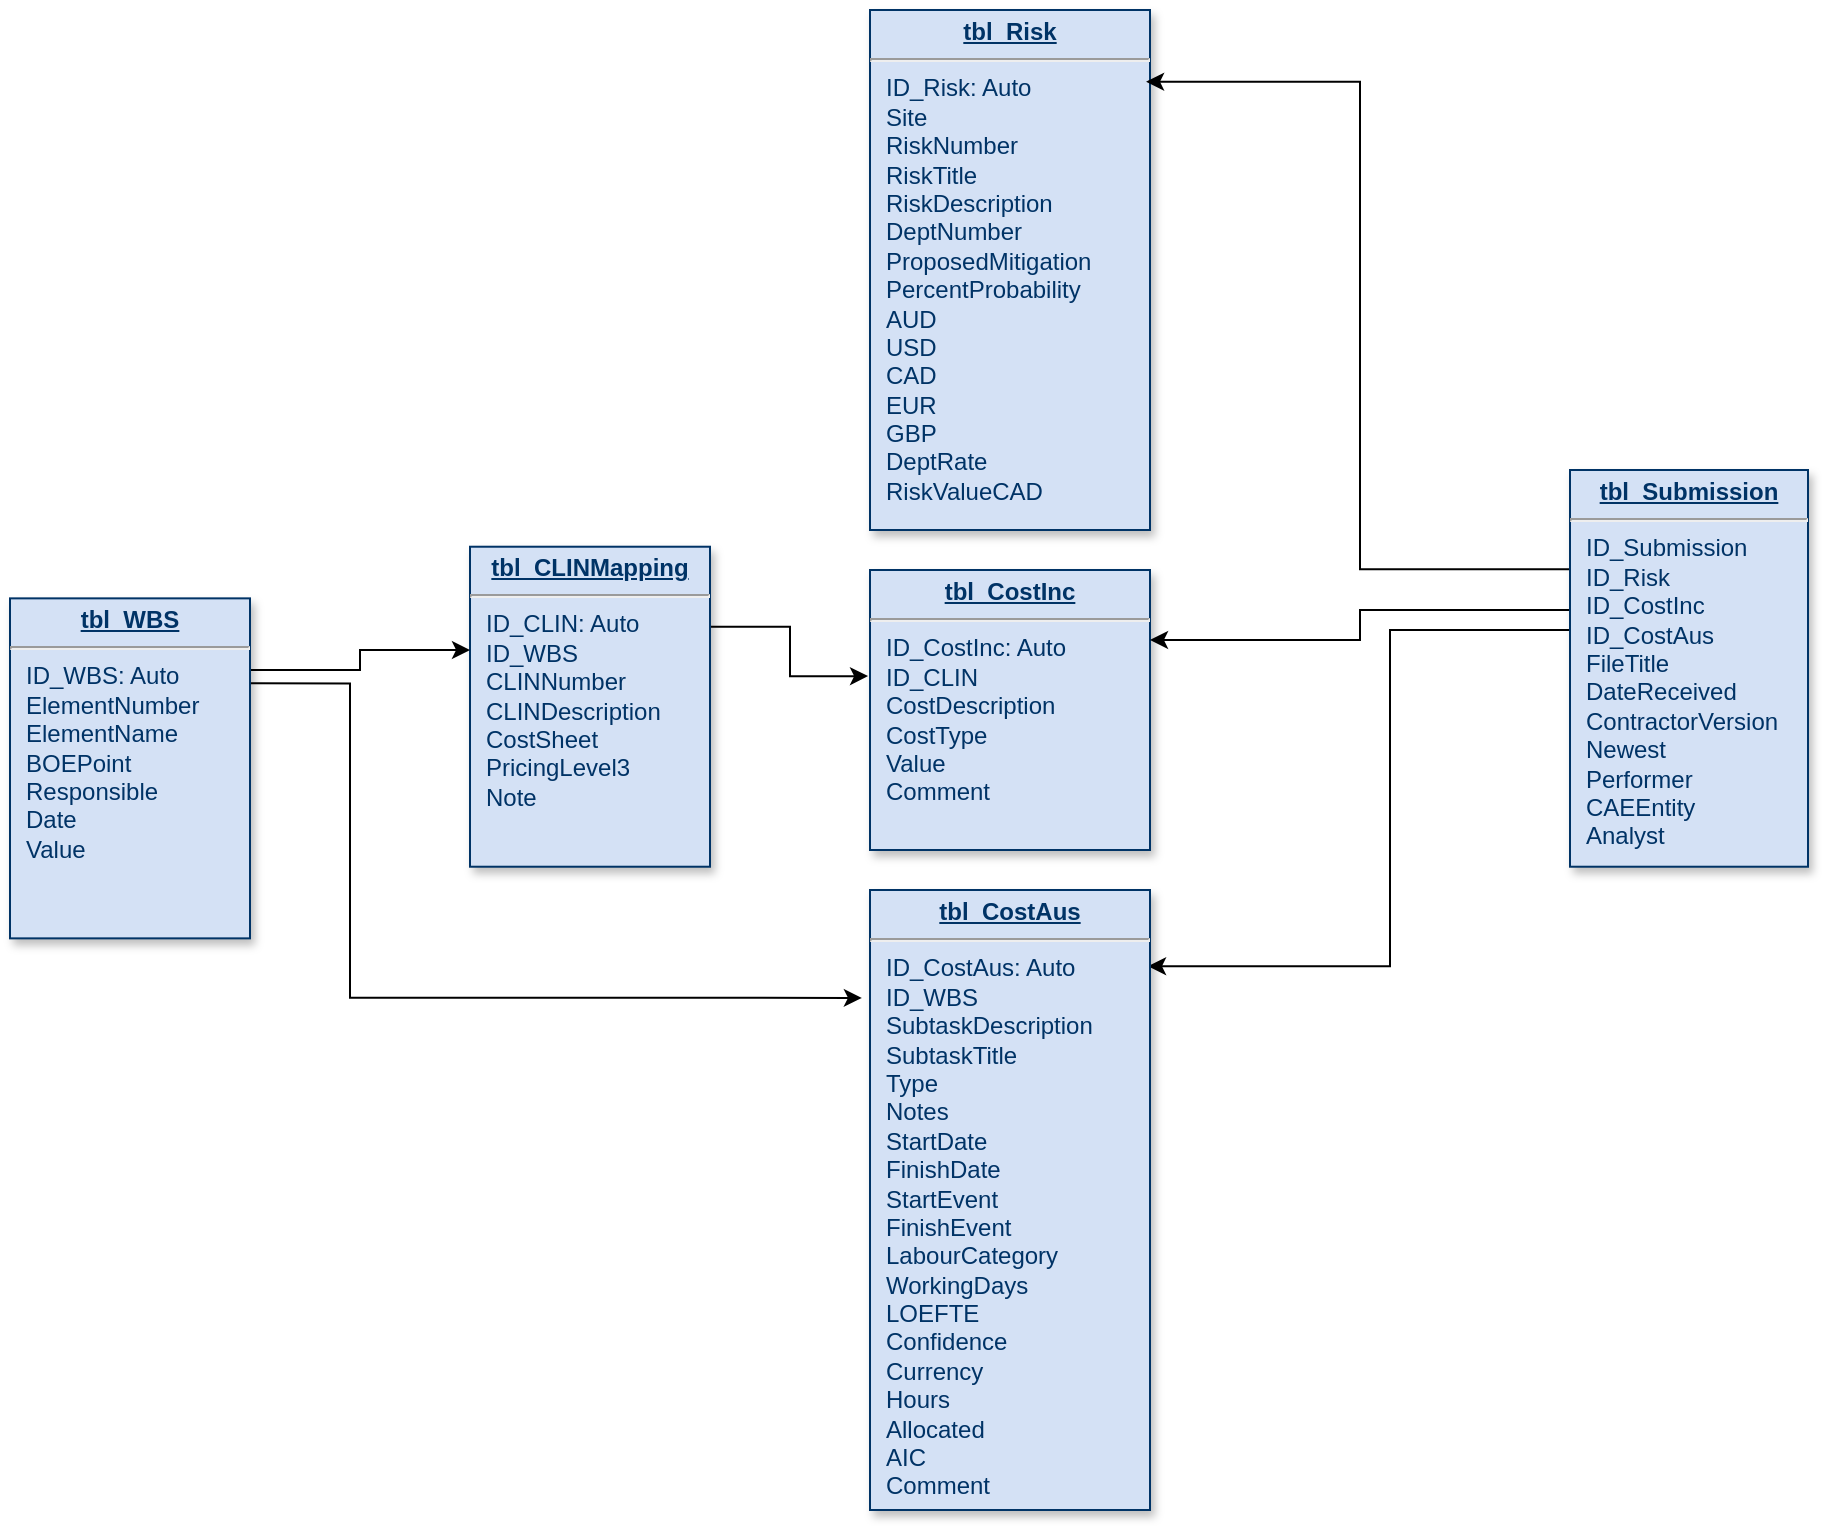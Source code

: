 <mxfile version="21.6.7" type="github">
  <diagram name="CostDB-2023-08-08" id="EjTqXlNqC3bHaNd3rxF9">
    <mxGraphModel dx="1674" dy="835" grid="1" gridSize="10" guides="1" tooltips="1" connect="1" arrows="1" fold="1" page="1" pageScale="1" pageWidth="826" pageHeight="1169" background="none" math="0" shadow="0">
      <root>
        <mxCell id="oqOHj5Rg51Nv-cS4W94h-0" />
        <mxCell id="oqOHj5Rg51Nv-cS4W94h-1" parent="oqOHj5Rg51Nv-cS4W94h-0" />
        <mxCell id="uiUQt0LX72RnAw_rBuuP-3" style="edgeStyle=orthogonalEdgeStyle;rounded=0;orthogonalLoop=1;jettySize=auto;html=1;exitX=1;exitY=0.25;exitDx=0;exitDy=0;entryX=-0.007;entryY=0.379;entryDx=0;entryDy=0;entryPerimeter=0;" edge="1" parent="oqOHj5Rg51Nv-cS4W94h-1" source="oqOHj5Rg51Nv-cS4W94h-3" target="oqOHj5Rg51Nv-cS4W94h-5">
          <mxGeometry relative="1" as="geometry" />
        </mxCell>
        <mxCell id="oqOHj5Rg51Nv-cS4W94h-3" value="&lt;p style=&quot;margin: 0px; margin-top: 4px; text-align: center; text-decoration: underline;&quot;&gt;&lt;strong&gt;tbl_CLINMapping&lt;/strong&gt;&lt;/p&gt;&lt;hr&gt;&lt;p style=&quot;margin: 0px; margin-left: 8px;&quot;&gt;ID_CLIN: Auto&lt;/p&gt;&lt;p style=&quot;margin: 0px; margin-left: 8px;&quot;&gt;ID_WBS&lt;/p&gt;&lt;p style=&quot;margin: 0px; margin-left: 8px;&quot;&gt;&lt;span style=&quot;background-color: initial;&quot;&gt;CLINNumber&lt;/span&gt;&lt;br&gt;&lt;/p&gt;&lt;p style=&quot;margin: 0px; margin-left: 8px;&quot;&gt;CLINDescription&lt;/p&gt;&lt;p style=&quot;margin: 0px; margin-left: 8px;&quot;&gt;CostSheet&lt;/p&gt;&lt;p style=&quot;margin: 0px; margin-left: 8px;&quot;&gt;PricingLevel3&lt;/p&gt;&lt;p style=&quot;margin: 0px; margin-left: 8px;&quot;&gt;Note&lt;/p&gt;" style="verticalAlign=top;align=left;overflow=fill;fontSize=12;fontFamily=Helvetica;html=1;strokeColor=#003366;shadow=1;fillColor=#D4E1F5;fontColor=#003366" vertex="1" parent="oqOHj5Rg51Nv-cS4W94h-1">
          <mxGeometry x="520" y="408.36" width="120" height="160" as="geometry" />
        </mxCell>
        <mxCell id="oqOHj5Rg51Nv-cS4W94h-4" value="&lt;p style=&quot;margin: 0px; margin-top: 4px; text-align: center; text-decoration: underline;&quot;&gt;&lt;strong&gt;tbl_Risk&lt;/strong&gt;&lt;/p&gt;&lt;hr&gt;&lt;p style=&quot;margin: 0px; margin-left: 8px;&quot;&gt;ID_Risk: Auto&lt;/p&gt;&lt;p style=&quot;margin: 0px; margin-left: 8px;&quot;&gt;Site&lt;/p&gt;&lt;p style=&quot;margin: 0px; margin-left: 8px;&quot;&gt;RiskNumber&lt;/p&gt;&lt;p style=&quot;margin: 0px; margin-left: 8px;&quot;&gt;RiskTitle&lt;/p&gt;&lt;p style=&quot;margin: 0px; margin-left: 8px;&quot;&gt;RiskDescription&lt;/p&gt;&lt;p style=&quot;margin: 0px; margin-left: 8px;&quot;&gt;DeptNumber&lt;/p&gt;&lt;p style=&quot;margin: 0px; margin-left: 8px;&quot;&gt;ProposedMitigation&lt;/p&gt;&lt;p style=&quot;margin: 0px; margin-left: 8px;&quot;&gt;PercentProbability&lt;/p&gt;&lt;p style=&quot;margin: 0px; margin-left: 8px;&quot;&gt;AUD&lt;/p&gt;&lt;p style=&quot;margin: 0px; margin-left: 8px;&quot;&gt;USD&lt;/p&gt;&lt;p style=&quot;margin: 0px; margin-left: 8px;&quot;&gt;CAD&lt;/p&gt;&lt;p style=&quot;margin: 0px; margin-left: 8px;&quot;&gt;EUR&lt;/p&gt;&lt;p style=&quot;margin: 0px; margin-left: 8px;&quot;&gt;GBP&lt;/p&gt;&lt;p style=&quot;margin: 0px; margin-left: 8px;&quot;&gt;DeptRate&lt;/p&gt;&lt;p style=&quot;margin: 0px; margin-left: 8px;&quot;&gt;RiskValueCAD&lt;/p&gt;" style="verticalAlign=top;align=left;overflow=fill;fontSize=12;fontFamily=Helvetica;html=1;strokeColor=#003366;shadow=1;fillColor=#D4E1F5;fontColor=#003366" vertex="1" parent="oqOHj5Rg51Nv-cS4W94h-1">
          <mxGeometry x="720" y="140" width="140" height="260" as="geometry" />
        </mxCell>
        <mxCell id="oqOHj5Rg51Nv-cS4W94h-5" value="&lt;p style=&quot;margin: 0px; margin-top: 4px; text-align: center; text-decoration: underline;&quot;&gt;&lt;strong&gt;tbl_CostInc&lt;/strong&gt;&lt;/p&gt;&lt;hr&gt;&lt;p style=&quot;margin: 0px; margin-left: 8px;&quot;&gt;ID_CostInc: Auto&lt;/p&gt;&lt;p style=&quot;margin: 0px; margin-left: 8px;&quot;&gt;ID_CLIN&lt;/p&gt;&lt;p style=&quot;margin: 0px; margin-left: 8px;&quot;&gt;&lt;span style=&quot;background-color: initial;&quot;&gt;CostDescription&lt;/span&gt;&lt;br&gt;&lt;/p&gt;&lt;p style=&quot;margin: 0px; margin-left: 8px;&quot;&gt;CostType&lt;/p&gt;&lt;p style=&quot;margin: 0px; margin-left: 8px;&quot;&gt;Value&lt;/p&gt;&lt;p style=&quot;margin: 0px; margin-left: 8px;&quot;&gt;Comment&lt;/p&gt;" style="verticalAlign=top;align=left;overflow=fill;fontSize=12;fontFamily=Helvetica;html=1;strokeColor=#003366;shadow=1;fillColor=#D4E1F5;fontColor=#003366" vertex="1" parent="oqOHj5Rg51Nv-cS4W94h-1">
          <mxGeometry x="720" y="420" width="140" height="140" as="geometry" />
        </mxCell>
        <mxCell id="uiUQt0LX72RnAw_rBuuP-6" style="edgeStyle=orthogonalEdgeStyle;rounded=0;orthogonalLoop=1;jettySize=auto;html=1;exitX=1;exitY=0.25;exitDx=0;exitDy=0;entryX=-0.029;entryY=0.174;entryDx=0;entryDy=0;entryPerimeter=0;" edge="1" parent="oqOHj5Rg51Nv-cS4W94h-1" source="oqOHj5Rg51Nv-cS4W94h-7" target="oqOHj5Rg51Nv-cS4W94h-14">
          <mxGeometry relative="1" as="geometry">
            <Array as="points">
              <mxPoint x="460" y="477" />
              <mxPoint x="460" y="634" />
            </Array>
          </mxGeometry>
        </mxCell>
        <mxCell id="uiUQt0LX72RnAw_rBuuP-15" style="edgeStyle=orthogonalEdgeStyle;rounded=0;orthogonalLoop=1;jettySize=auto;html=1;exitX=1;exitY=0.25;exitDx=0;exitDy=0;entryX=0;entryY=0.323;entryDx=0;entryDy=0;entryPerimeter=0;" edge="1" parent="oqOHj5Rg51Nv-cS4W94h-1" source="oqOHj5Rg51Nv-cS4W94h-7" target="oqOHj5Rg51Nv-cS4W94h-3">
          <mxGeometry relative="1" as="geometry">
            <Array as="points">
              <mxPoint x="410" y="470" />
              <mxPoint x="465" y="470" />
              <mxPoint x="465" y="460" />
            </Array>
          </mxGeometry>
        </mxCell>
        <mxCell id="oqOHj5Rg51Nv-cS4W94h-7" value="&lt;p style=&quot;margin: 0px; margin-top: 4px; text-align: center; text-decoration: underline;&quot;&gt;&lt;strong&gt;tbl_WBS&lt;/strong&gt;&lt;/p&gt;&lt;hr&gt;&lt;p style=&quot;margin: 0px; margin-left: 8px;&quot;&gt;ID_WBS: Auto&lt;/p&gt;&lt;p style=&quot;margin: 0px; margin-left: 8px;&quot;&gt;ElementNumber&lt;/p&gt;&lt;p style=&quot;margin: 0px; margin-left: 8px;&quot;&gt;ElementName&lt;/p&gt;&lt;p style=&quot;margin: 0px; margin-left: 8px;&quot;&gt;BOEPoint&lt;/p&gt;&lt;p style=&quot;margin: 0px; margin-left: 8px;&quot;&gt;Responsible&lt;/p&gt;&lt;p style=&quot;margin: 0px; margin-left: 8px;&quot;&gt;Date&lt;/p&gt;&lt;p style=&quot;margin: 0px; margin-left: 8px;&quot;&gt;Value&lt;/p&gt;" style="verticalAlign=top;align=left;overflow=fill;fontSize=12;fontFamily=Helvetica;html=1;strokeColor=#003366;shadow=1;fillColor=#D4E1F5;fontColor=#003366" vertex="1" parent="oqOHj5Rg51Nv-cS4W94h-1">
          <mxGeometry x="290" y="434.18" width="120" height="170" as="geometry" />
        </mxCell>
        <mxCell id="uiUQt0LX72RnAw_rBuuP-7" style="edgeStyle=orthogonalEdgeStyle;rounded=0;orthogonalLoop=1;jettySize=auto;html=1;exitX=0;exitY=0.25;exitDx=0;exitDy=0;entryX=0.986;entryY=0.138;entryDx=0;entryDy=0;entryPerimeter=0;" edge="1" parent="oqOHj5Rg51Nv-cS4W94h-1" source="oqOHj5Rg51Nv-cS4W94h-11" target="oqOHj5Rg51Nv-cS4W94h-4">
          <mxGeometry relative="1" as="geometry">
            <Array as="points">
              <mxPoint x="965" y="420" />
              <mxPoint x="965" y="176" />
            </Array>
          </mxGeometry>
        </mxCell>
        <mxCell id="uiUQt0LX72RnAw_rBuuP-12" style="edgeStyle=orthogonalEdgeStyle;rounded=0;orthogonalLoop=1;jettySize=auto;html=1;entryX=1;entryY=0.25;entryDx=0;entryDy=0;" edge="1" parent="oqOHj5Rg51Nv-cS4W94h-1" source="oqOHj5Rg51Nv-cS4W94h-11" target="oqOHj5Rg51Nv-cS4W94h-5">
          <mxGeometry relative="1" as="geometry">
            <Array as="points">
              <mxPoint x="965" y="440" />
              <mxPoint x="965" y="455" />
            </Array>
          </mxGeometry>
        </mxCell>
        <mxCell id="uiUQt0LX72RnAw_rBuuP-13" style="edgeStyle=orthogonalEdgeStyle;rounded=0;orthogonalLoop=1;jettySize=auto;html=1;exitX=0;exitY=0.5;exitDx=0;exitDy=0;entryX=0.993;entryY=0.123;entryDx=0;entryDy=0;entryPerimeter=0;" edge="1" parent="oqOHj5Rg51Nv-cS4W94h-1" source="oqOHj5Rg51Nv-cS4W94h-11" target="oqOHj5Rg51Nv-cS4W94h-14">
          <mxGeometry relative="1" as="geometry">
            <Array as="points">
              <mxPoint x="1070" y="450" />
              <mxPoint x="980" y="450" />
              <mxPoint x="980" y="618" />
            </Array>
          </mxGeometry>
        </mxCell>
        <mxCell id="oqOHj5Rg51Nv-cS4W94h-11" value="&lt;p style=&quot;margin: 0px; margin-top: 4px; text-align: center; text-decoration: underline;&quot;&gt;&lt;b&gt;tbl_Submission&lt;/b&gt;&lt;/p&gt;&lt;hr&gt;&lt;p style=&quot;border-color: var(--border-color); margin: 0px 0px 0px 8px;&quot;&gt;ID_Submission&lt;/p&gt;&lt;p style=&quot;border-color: var(--border-color); margin: 0px 0px 0px 8px;&quot;&gt;ID_Risk&lt;br&gt;ID_CostInc&lt;/p&gt;&lt;p style=&quot;border-color: var(--border-color); margin: 0px 0px 0px 8px;&quot;&gt;ID_CostAus&lt;/p&gt;&lt;p style=&quot;border-color: var(--border-color); margin: 0px 0px 0px 8px;&quot;&gt;FileTitle&lt;/p&gt;&lt;p style=&quot;border-color: var(--border-color); margin: 0px 0px 0px 8px;&quot;&gt;DateReceived&lt;/p&gt;&lt;p style=&quot;border-color: var(--border-color); margin: 0px 0px 0px 8px;&quot;&gt;ContractorVersion&lt;br style=&quot;border-color: var(--border-color);&quot;&gt;Newest&lt;/p&gt;&lt;p style=&quot;border-color: var(--border-color); margin: 0px 0px 0px 8px;&quot;&gt;Performer&lt;br&gt;CAEEntity&lt;/p&gt;&lt;p style=&quot;border-color: var(--border-color); margin: 0px 0px 0px 8px;&quot;&gt;Analyst&lt;/p&gt;" style="verticalAlign=top;align=left;overflow=fill;fontSize=12;fontFamily=Helvetica;html=1;strokeColor=#003366;shadow=1;fillColor=#D4E1F5;fontColor=#003366" vertex="1" parent="oqOHj5Rg51Nv-cS4W94h-1">
          <mxGeometry x="1070" y="370" width="119" height="198.36" as="geometry" />
        </mxCell>
        <mxCell id="oqOHj5Rg51Nv-cS4W94h-13" style="edgeStyle=orthogonalEdgeStyle;rounded=0;orthogonalLoop=1;jettySize=auto;html=1;exitX=0.5;exitY=1;exitDx=0;exitDy=0;" edge="1" parent="oqOHj5Rg51Nv-cS4W94h-1" source="oqOHj5Rg51Nv-cS4W94h-7" target="oqOHj5Rg51Nv-cS4W94h-7">
          <mxGeometry relative="1" as="geometry" />
        </mxCell>
        <mxCell id="oqOHj5Rg51Nv-cS4W94h-14" value="&lt;p style=&quot;margin: 0px; margin-top: 4px; text-align: center; text-decoration: underline;&quot;&gt;&lt;strong&gt;tbl_CostAus&lt;/strong&gt;&lt;/p&gt;&lt;hr&gt;&lt;p style=&quot;margin: 0px; margin-left: 8px;&quot;&gt;&lt;span style=&quot;background-color: initial;&quot;&gt;ID_CostAus: Auto&lt;/span&gt;&lt;/p&gt;&lt;p style=&quot;margin: 0px; margin-left: 8px;&quot;&gt;ID_WBS&lt;/p&gt;&lt;p style=&quot;margin: 0px; margin-left: 8px;&quot;&gt;SubtaskDescription&lt;/p&gt;&lt;p style=&quot;margin: 0px; margin-left: 8px;&quot;&gt;SubtaskTitle&lt;/p&gt;&lt;p style=&quot;margin: 0px; margin-left: 8px;&quot;&gt;Type&lt;/p&gt;&lt;p style=&quot;margin: 0px; margin-left: 8px;&quot;&gt;Notes&lt;/p&gt;&lt;p style=&quot;margin: 0px; margin-left: 8px;&quot;&gt;StartDate&lt;/p&gt;&lt;p style=&quot;margin: 0px; margin-left: 8px;&quot;&gt;FinishDate&lt;/p&gt;&lt;p style=&quot;margin: 0px; margin-left: 8px;&quot;&gt;StartEvent&lt;/p&gt;&lt;p style=&quot;margin: 0px; margin-left: 8px;&quot;&gt;FinishEvent&lt;/p&gt;&lt;p style=&quot;margin: 0px; margin-left: 8px;&quot;&gt;LabourCategory&lt;/p&gt;&lt;p style=&quot;margin: 0px; margin-left: 8px;&quot;&gt;WorkingDays&lt;/p&gt;&lt;p style=&quot;margin: 0px; margin-left: 8px;&quot;&gt;LOEFTE&lt;/p&gt;&lt;p style=&quot;margin: 0px; margin-left: 8px;&quot;&gt;Confidence&lt;/p&gt;&lt;p style=&quot;margin: 0px; margin-left: 8px;&quot;&gt;Currency&lt;/p&gt;&lt;p style=&quot;margin: 0px; margin-left: 8px;&quot;&gt;Hours&lt;/p&gt;&lt;p style=&quot;margin: 0px; margin-left: 8px;&quot;&gt;Allocated&lt;/p&gt;&lt;p style=&quot;margin: 0px; margin-left: 8px;&quot;&gt;AIC&lt;/p&gt;&lt;p style=&quot;margin: 0px; margin-left: 8px;&quot;&gt;Comment&lt;/p&gt;" style="verticalAlign=top;align=left;overflow=fill;fontSize=12;fontFamily=Helvetica;html=1;strokeColor=#003366;shadow=1;fillColor=#D4E1F5;fontColor=#003366" vertex="1" parent="oqOHj5Rg51Nv-cS4W94h-1">
          <mxGeometry x="720" y="580" width="140" height="310" as="geometry" />
        </mxCell>
        <mxCell id="uiUQt0LX72RnAw_rBuuP-16" style="edgeStyle=orthogonalEdgeStyle;rounded=0;orthogonalLoop=1;jettySize=auto;html=1;exitX=0.5;exitY=1;exitDx=0;exitDy=0;" edge="1" parent="oqOHj5Rg51Nv-cS4W94h-1" source="oqOHj5Rg51Nv-cS4W94h-5" target="oqOHj5Rg51Nv-cS4W94h-5">
          <mxGeometry relative="1" as="geometry" />
        </mxCell>
      </root>
    </mxGraphModel>
  </diagram>
</mxfile>
